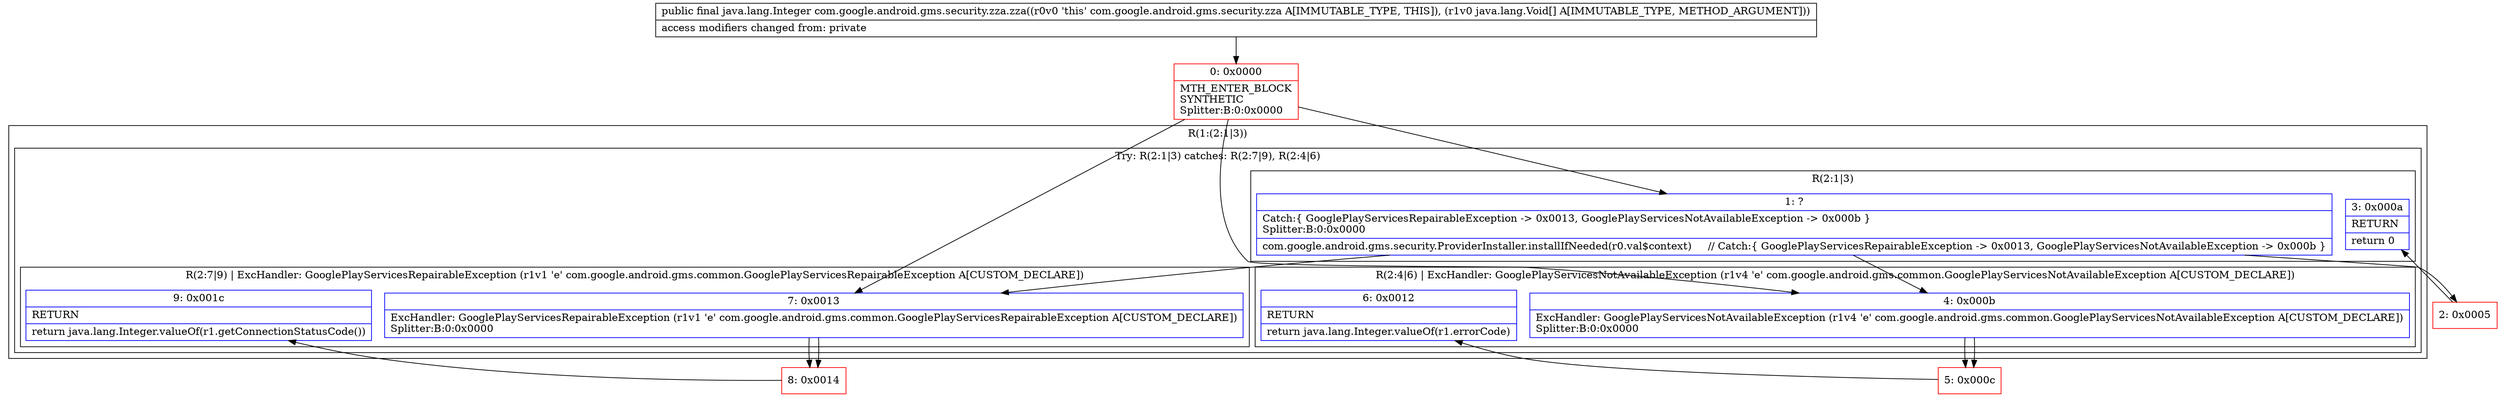 digraph "CFG forcom.google.android.gms.security.zza.zza([Ljava\/lang\/Void;)Ljava\/lang\/Integer;" {
subgraph cluster_Region_1551831940 {
label = "R(1:(2:1|3))";
node [shape=record,color=blue];
subgraph cluster_TryCatchRegion_1105969865 {
label = "Try: R(2:1|3) catches: R(2:7|9), R(2:4|6)";
node [shape=record,color=blue];
subgraph cluster_Region_489370935 {
label = "R(2:1|3)";
node [shape=record,color=blue];
Node_1 [shape=record,label="{1\:\ ?|Catch:\{ GooglePlayServicesRepairableException \-\> 0x0013, GooglePlayServicesNotAvailableException \-\> 0x000b \}\lSplitter:B:0:0x0000\l|com.google.android.gms.security.ProviderInstaller.installIfNeeded(r0.val$context)     \/\/ Catch:\{ GooglePlayServicesRepairableException \-\> 0x0013, GooglePlayServicesNotAvailableException \-\> 0x000b \}\l}"];
Node_3 [shape=record,label="{3\:\ 0x000a|RETURN\l|return 0\l}"];
}
subgraph cluster_Region_2070421139 {
label = "R(2:7|9) | ExcHandler: GooglePlayServicesRepairableException (r1v1 'e' com.google.android.gms.common.GooglePlayServicesRepairableException A[CUSTOM_DECLARE])\l";
node [shape=record,color=blue];
Node_7 [shape=record,label="{7\:\ 0x0013|ExcHandler: GooglePlayServicesRepairableException (r1v1 'e' com.google.android.gms.common.GooglePlayServicesRepairableException A[CUSTOM_DECLARE])\lSplitter:B:0:0x0000\l}"];
Node_9 [shape=record,label="{9\:\ 0x001c|RETURN\l|return java.lang.Integer.valueOf(r1.getConnectionStatusCode())\l}"];
}
subgraph cluster_Region_1605357897 {
label = "R(2:4|6) | ExcHandler: GooglePlayServicesNotAvailableException (r1v4 'e' com.google.android.gms.common.GooglePlayServicesNotAvailableException A[CUSTOM_DECLARE])\l";
node [shape=record,color=blue];
Node_4 [shape=record,label="{4\:\ 0x000b|ExcHandler: GooglePlayServicesNotAvailableException (r1v4 'e' com.google.android.gms.common.GooglePlayServicesNotAvailableException A[CUSTOM_DECLARE])\lSplitter:B:0:0x0000\l}"];
Node_6 [shape=record,label="{6\:\ 0x0012|RETURN\l|return java.lang.Integer.valueOf(r1.errorCode)\l}"];
}
}
}
subgraph cluster_Region_2070421139 {
label = "R(2:7|9) | ExcHandler: GooglePlayServicesRepairableException (r1v1 'e' com.google.android.gms.common.GooglePlayServicesRepairableException A[CUSTOM_DECLARE])\l";
node [shape=record,color=blue];
Node_7 [shape=record,label="{7\:\ 0x0013|ExcHandler: GooglePlayServicesRepairableException (r1v1 'e' com.google.android.gms.common.GooglePlayServicesRepairableException A[CUSTOM_DECLARE])\lSplitter:B:0:0x0000\l}"];
Node_9 [shape=record,label="{9\:\ 0x001c|RETURN\l|return java.lang.Integer.valueOf(r1.getConnectionStatusCode())\l}"];
}
subgraph cluster_Region_1605357897 {
label = "R(2:4|6) | ExcHandler: GooglePlayServicesNotAvailableException (r1v4 'e' com.google.android.gms.common.GooglePlayServicesNotAvailableException A[CUSTOM_DECLARE])\l";
node [shape=record,color=blue];
Node_4 [shape=record,label="{4\:\ 0x000b|ExcHandler: GooglePlayServicesNotAvailableException (r1v4 'e' com.google.android.gms.common.GooglePlayServicesNotAvailableException A[CUSTOM_DECLARE])\lSplitter:B:0:0x0000\l}"];
Node_6 [shape=record,label="{6\:\ 0x0012|RETURN\l|return java.lang.Integer.valueOf(r1.errorCode)\l}"];
}
Node_0 [shape=record,color=red,label="{0\:\ 0x0000|MTH_ENTER_BLOCK\lSYNTHETIC\lSplitter:B:0:0x0000\l}"];
Node_2 [shape=record,color=red,label="{2\:\ 0x0005}"];
Node_5 [shape=record,color=red,label="{5\:\ 0x000c}"];
Node_8 [shape=record,color=red,label="{8\:\ 0x0014}"];
MethodNode[shape=record,label="{public final java.lang.Integer com.google.android.gms.security.zza.zza((r0v0 'this' com.google.android.gms.security.zza A[IMMUTABLE_TYPE, THIS]), (r1v0 java.lang.Void[] A[IMMUTABLE_TYPE, METHOD_ARGUMENT]))  | access modifiers changed from: private\l}"];
MethodNode -> Node_0;
Node_1 -> Node_2;
Node_1 -> Node_7;
Node_1 -> Node_4;
Node_7 -> Node_8;
Node_4 -> Node_5;
Node_7 -> Node_8;
Node_4 -> Node_5;
Node_0 -> Node_1;
Node_0 -> Node_7;
Node_0 -> Node_4;
Node_2 -> Node_3;
Node_5 -> Node_6;
Node_8 -> Node_9;
}

